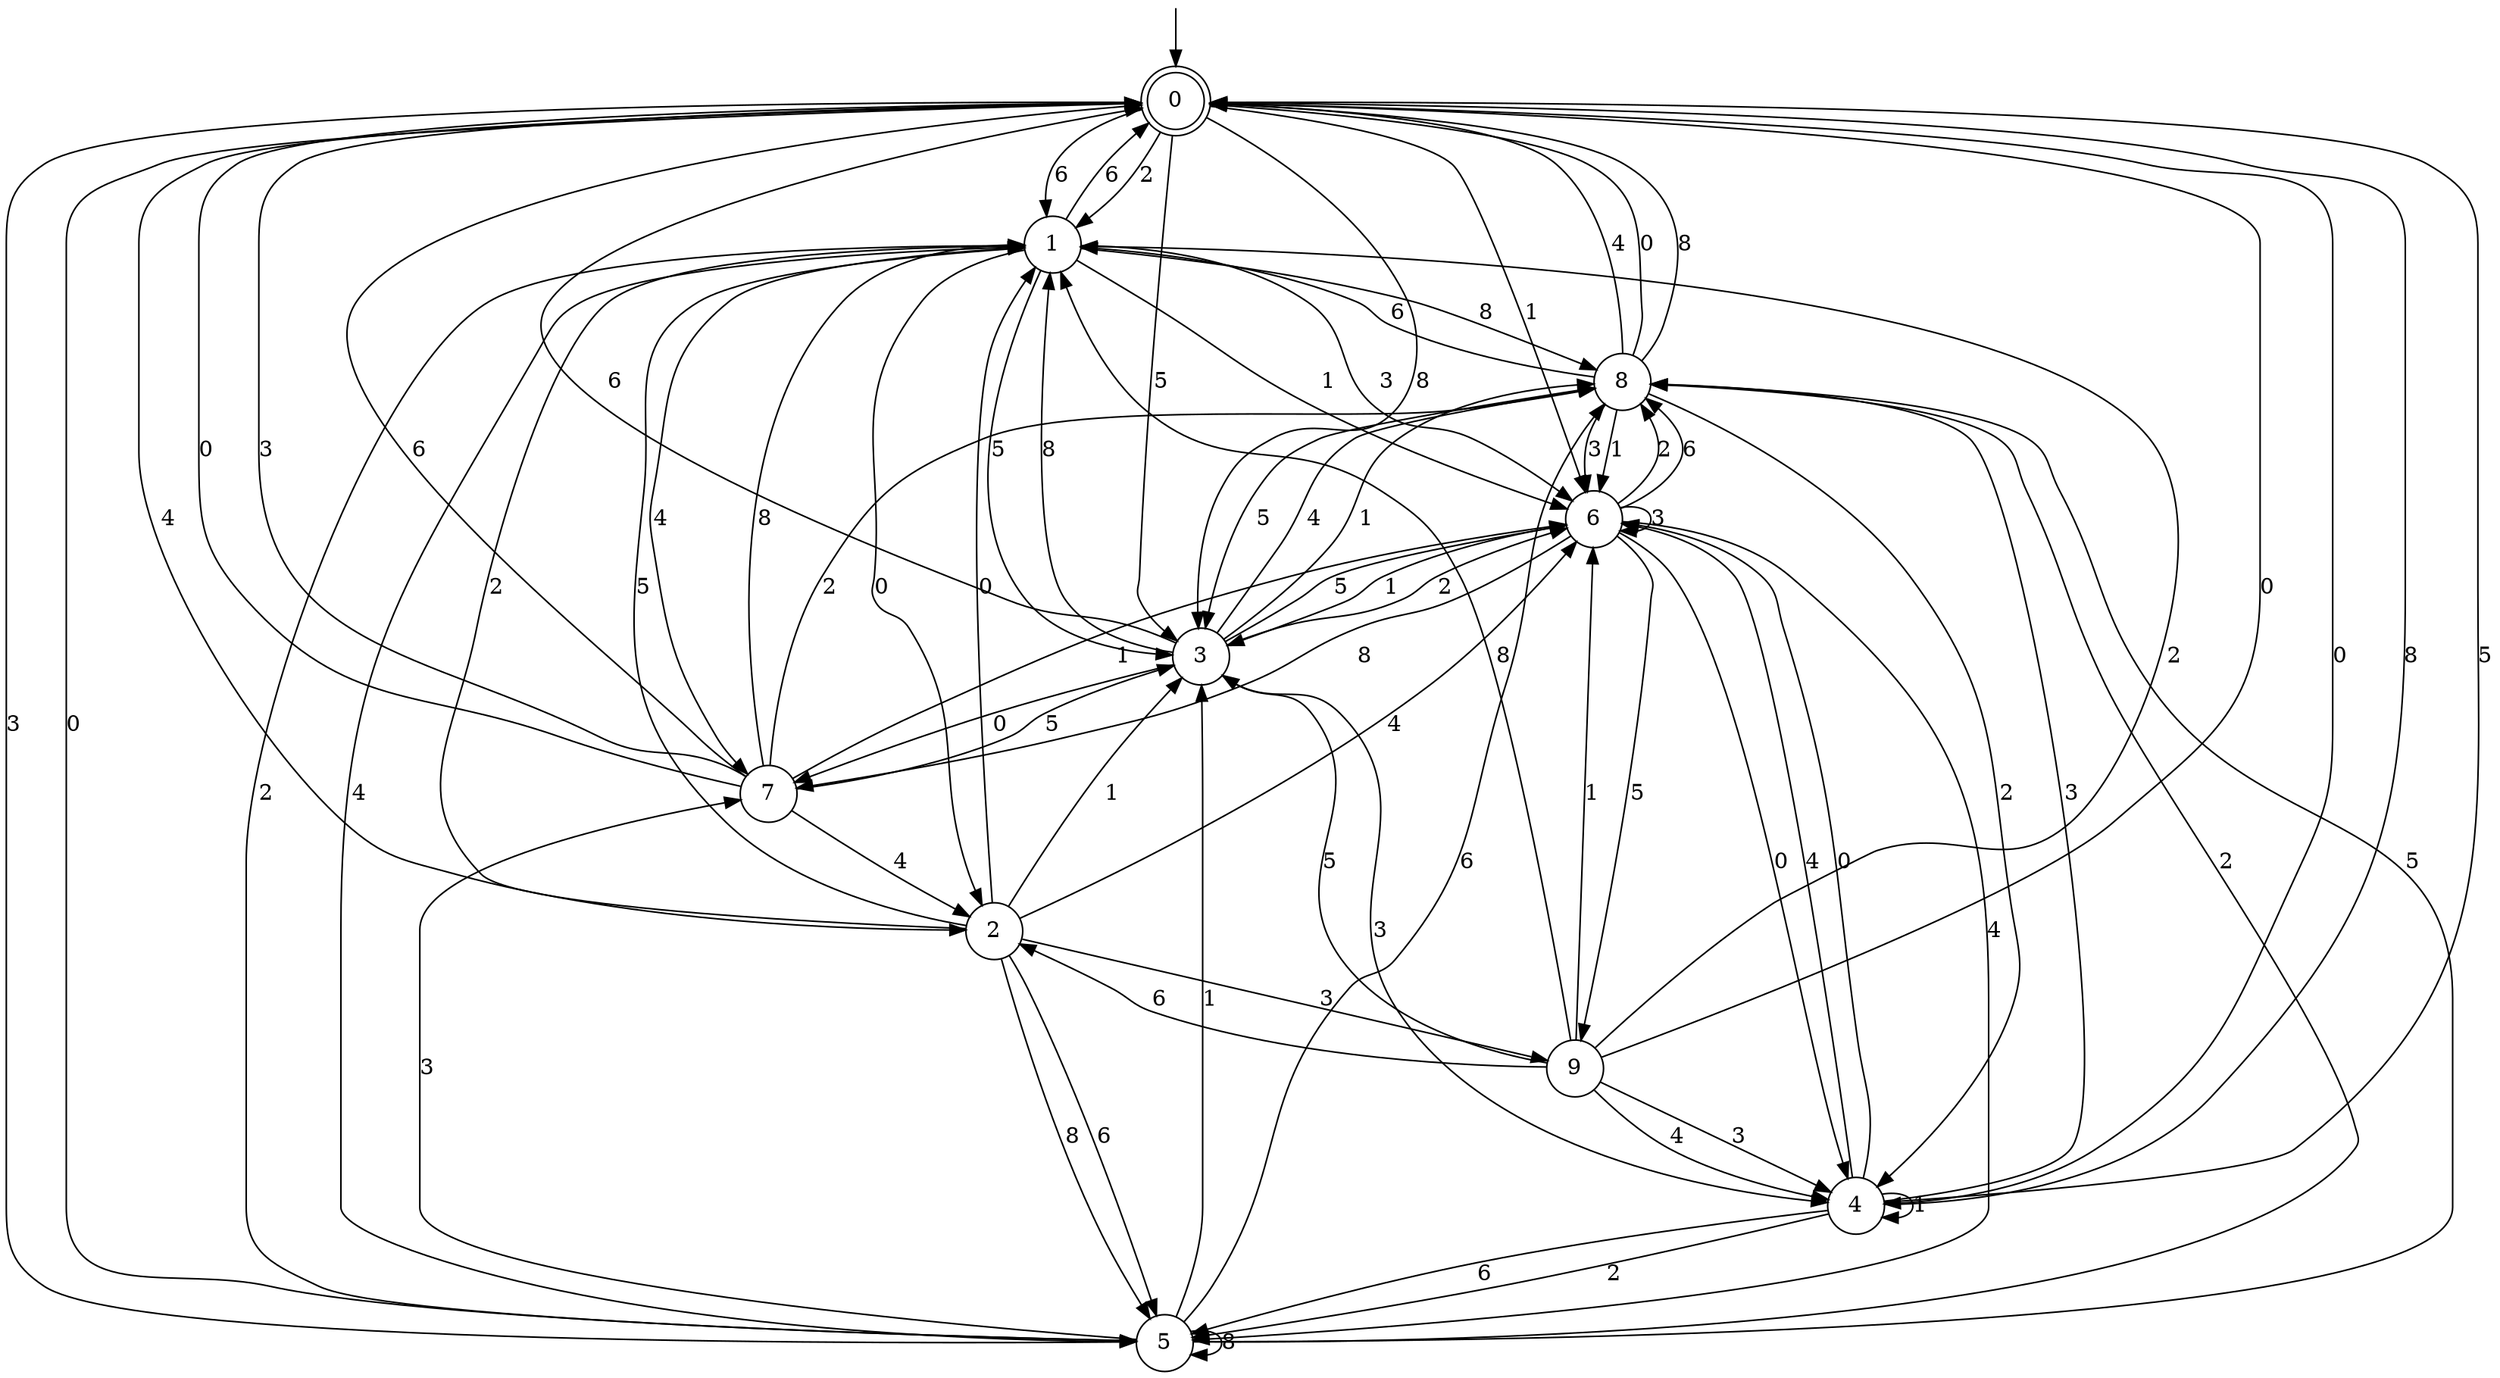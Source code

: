 digraph g {

	s0 [shape="doublecircle" label="0"];
	s1 [shape="circle" label="1"];
	s2 [shape="circle" label="2"];
	s3 [shape="circle" label="3"];
	s4 [shape="circle" label="4"];
	s5 [shape="circle" label="5"];
	s6 [shape="circle" label="6"];
	s7 [shape="circle" label="7"];
	s8 [shape="circle" label="8"];
	s9 [shape="circle" label="9"];
	s0 -> s1 [label="2"];
	s0 -> s2 [label="4"];
	s0 -> s3 [label="5"];
	s0 -> s4 [label="0"];
	s0 -> s5 [label="3"];
	s0 -> s1 [label="6"];
	s0 -> s6 [label="1"];
	s0 -> s3 [label="8"];
	s1 -> s5 [label="2"];
	s1 -> s7 [label="4"];
	s1 -> s3 [label="5"];
	s1 -> s2 [label="0"];
	s1 -> s6 [label="3"];
	s1 -> s0 [label="6"];
	s1 -> s6 [label="1"];
	s1 -> s8 [label="8"];
	s2 -> s1 [label="2"];
	s2 -> s6 [label="4"];
	s2 -> s1 [label="5"];
	s2 -> s1 [label="0"];
	s2 -> s9 [label="3"];
	s2 -> s5 [label="6"];
	s2 -> s3 [label="1"];
	s2 -> s5 [label="8"];
	s3 -> s6 [label="2"];
	s3 -> s8 [label="4"];
	s3 -> s6 [label="5"];
	s3 -> s7 [label="0"];
	s3 -> s4 [label="3"];
	s3 -> s0 [label="6"];
	s3 -> s8 [label="1"];
	s3 -> s1 [label="8"];
	s4 -> s5 [label="2"];
	s4 -> s6 [label="4"];
	s4 -> s0 [label="5"];
	s4 -> s6 [label="0"];
	s4 -> s8 [label="3"];
	s4 -> s5 [label="6"];
	s4 -> s4 [label="1"];
	s4 -> s0 [label="8"];
	s5 -> s8 [label="2"];
	s5 -> s1 [label="4"];
	s5 -> s8 [label="5"];
	s5 -> s0 [label="0"];
	s5 -> s7 [label="3"];
	s5 -> s8 [label="6"];
	s5 -> s3 [label="1"];
	s5 -> s5 [label="8"];
	s6 -> s8 [label="2"];
	s6 -> s5 [label="4"];
	s6 -> s9 [label="5"];
	s6 -> s4 [label="0"];
	s6 -> s6 [label="3"];
	s6 -> s8 [label="6"];
	s6 -> s3 [label="1"];
	s6 -> s7 [label="8"];
	s7 -> s8 [label="2"];
	s7 -> s2 [label="4"];
	s7 -> s3 [label="5"];
	s7 -> s0 [label="0"];
	s7 -> s0 [label="3"];
	s7 -> s0 [label="6"];
	s7 -> s6 [label="1"];
	s7 -> s1 [label="8"];
	s8 -> s4 [label="2"];
	s8 -> s0 [label="4"];
	s8 -> s3 [label="5"];
	s8 -> s0 [label="0"];
	s8 -> s6 [label="3"];
	s8 -> s1 [label="6"];
	s8 -> s6 [label="1"];
	s8 -> s0 [label="8"];
	s9 -> s1 [label="2"];
	s9 -> s4 [label="4"];
	s9 -> s3 [label="5"];
	s9 -> s0 [label="0"];
	s9 -> s4 [label="3"];
	s9 -> s2 [label="6"];
	s9 -> s6 [label="1"];
	s9 -> s1 [label="8"];

__start0 [label="" shape="none" width="0" height="0"];
__start0 -> s0;

}
